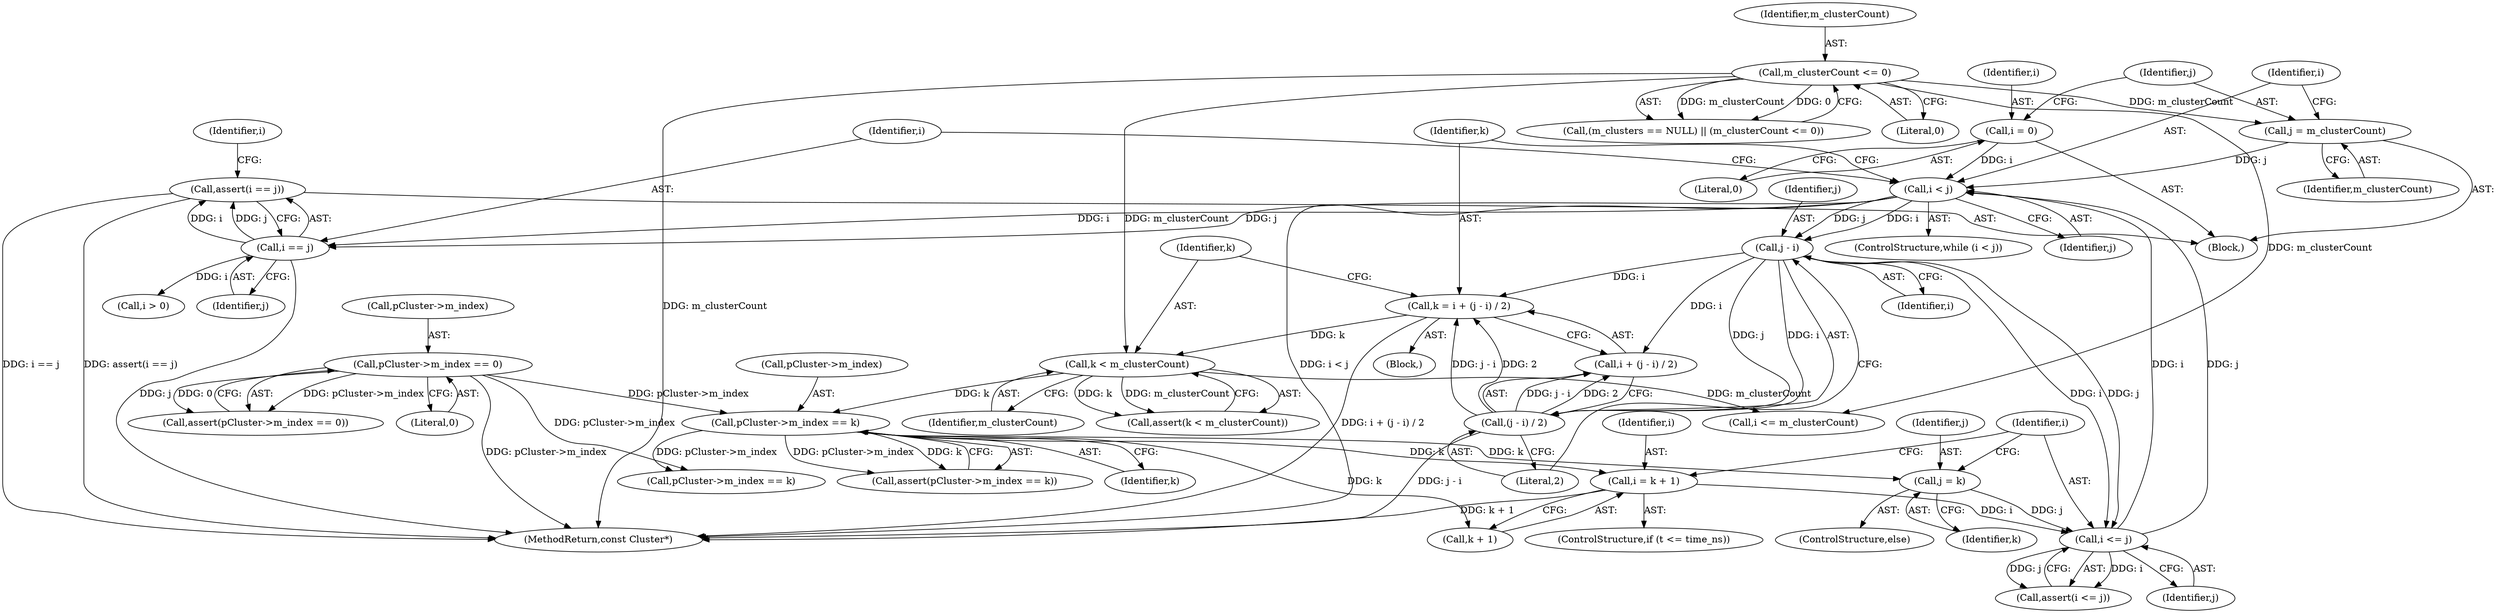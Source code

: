 digraph "1_Android_04839626ed859623901ebd3a5fd483982186b59d_41@API" {
"1000195" [label="(Call,assert(i == j))"];
"1000196" [label="(Call,i == j)"];
"1000143" [label="(Call,i < j)"];
"1000192" [label="(Call,i <= j)"];
"1000182" [label="(Call,i = k + 1)"];
"1000169" [label="(Call,pCluster->m_index == k)"];
"1000123" [label="(Call,pCluster->m_index == 0)"];
"1000158" [label="(Call,k < m_clusterCount)"];
"1000148" [label="(Call,k = i + (j - i) / 2)"];
"1000153" [label="(Call,j - i)"];
"1000152" [label="(Call,(j - i) / 2)"];
"1000108" [label="(Call,m_clusterCount <= 0)"];
"1000188" [label="(Call,j = k)"];
"1000135" [label="(Call,i = 0)"];
"1000139" [label="(Call,j = m_clusterCount)"];
"1000197" [label="(Identifier,i)"];
"1000139" [label="(Call,j = m_clusterCount)"];
"1000182" [label="(Call,i = k + 1)"];
"1000188" [label="(Call,j = k)"];
"1000198" [label="(Identifier,j)"];
"1000196" [label="(Call,i == j)"];
"1000221" [label="(Call,pCluster->m_index == k)"];
"1000122" [label="(Call,assert(pCluster->m_index == 0))"];
"1000191" [label="(Call,assert(i <= j))"];
"1000232" [label="(MethodReturn,const Cluster*)"];
"1000143" [label="(Call,i < j)"];
"1000194" [label="(Identifier,j)"];
"1000137" [label="(Literal,0)"];
"1000157" [label="(Call,assert(k < m_clusterCount))"];
"1000155" [label="(Identifier,i)"];
"1000104" [label="(Call,(m_clusters == NULL) || (m_clusterCount <= 0))"];
"1000204" [label="(Call,i <= m_clusterCount)"];
"1000109" [label="(Identifier,m_clusterCount)"];
"1000140" [label="(Identifier,j)"];
"1000141" [label="(Identifier,m_clusterCount)"];
"1000110" [label="(Literal,0)"];
"1000189" [label="(Identifier,j)"];
"1000184" [label="(Call,k + 1)"];
"1000190" [label="(Identifier,k)"];
"1000142" [label="(ControlStructure,while (i < j))"];
"1000156" [label="(Literal,2)"];
"1000136" [label="(Identifier,i)"];
"1000148" [label="(Call,k = i + (j - i) / 2)"];
"1000135" [label="(Call,i = 0)"];
"1000169" [label="(Call,pCluster->m_index == k)"];
"1000160" [label="(Identifier,m_clusterCount)"];
"1000108" [label="(Call,m_clusterCount <= 0)"];
"1000200" [label="(Call,i > 0)"];
"1000146" [label="(Block,)"];
"1000183" [label="(Identifier,i)"];
"1000124" [label="(Call,pCluster->m_index)"];
"1000153" [label="(Call,j - i)"];
"1000178" [label="(ControlStructure,if (t <= time_ns))"];
"1000159" [label="(Identifier,k)"];
"1000187" [label="(ControlStructure,else)"];
"1000127" [label="(Literal,0)"];
"1000168" [label="(Call,assert(pCluster->m_index == k))"];
"1000102" [label="(Block,)"];
"1000149" [label="(Identifier,k)"];
"1000195" [label="(Call,assert(i == j))"];
"1000201" [label="(Identifier,i)"];
"1000154" [label="(Identifier,j)"];
"1000192" [label="(Call,i <= j)"];
"1000170" [label="(Call,pCluster->m_index)"];
"1000152" [label="(Call,(j - i) / 2)"];
"1000145" [label="(Identifier,j)"];
"1000173" [label="(Identifier,k)"];
"1000150" [label="(Call,i + (j - i) / 2)"];
"1000158" [label="(Call,k < m_clusterCount)"];
"1000193" [label="(Identifier,i)"];
"1000123" [label="(Call,pCluster->m_index == 0)"];
"1000144" [label="(Identifier,i)"];
"1000195" -> "1000102"  [label="AST: "];
"1000195" -> "1000196"  [label="CFG: "];
"1000196" -> "1000195"  [label="AST: "];
"1000201" -> "1000195"  [label="CFG: "];
"1000195" -> "1000232"  [label="DDG: i == j"];
"1000195" -> "1000232"  [label="DDG: assert(i == j)"];
"1000196" -> "1000195"  [label="DDG: i"];
"1000196" -> "1000195"  [label="DDG: j"];
"1000196" -> "1000198"  [label="CFG: "];
"1000197" -> "1000196"  [label="AST: "];
"1000198" -> "1000196"  [label="AST: "];
"1000196" -> "1000232"  [label="DDG: j"];
"1000143" -> "1000196"  [label="DDG: i"];
"1000143" -> "1000196"  [label="DDG: j"];
"1000196" -> "1000200"  [label="DDG: i"];
"1000143" -> "1000142"  [label="AST: "];
"1000143" -> "1000145"  [label="CFG: "];
"1000144" -> "1000143"  [label="AST: "];
"1000145" -> "1000143"  [label="AST: "];
"1000149" -> "1000143"  [label="CFG: "];
"1000197" -> "1000143"  [label="CFG: "];
"1000143" -> "1000232"  [label="DDG: i < j"];
"1000192" -> "1000143"  [label="DDG: i"];
"1000192" -> "1000143"  [label="DDG: j"];
"1000135" -> "1000143"  [label="DDG: i"];
"1000139" -> "1000143"  [label="DDG: j"];
"1000143" -> "1000153"  [label="DDG: j"];
"1000143" -> "1000153"  [label="DDG: i"];
"1000192" -> "1000191"  [label="AST: "];
"1000192" -> "1000194"  [label="CFG: "];
"1000193" -> "1000192"  [label="AST: "];
"1000194" -> "1000192"  [label="AST: "];
"1000191" -> "1000192"  [label="CFG: "];
"1000192" -> "1000191"  [label="DDG: i"];
"1000192" -> "1000191"  [label="DDG: j"];
"1000182" -> "1000192"  [label="DDG: i"];
"1000153" -> "1000192"  [label="DDG: i"];
"1000153" -> "1000192"  [label="DDG: j"];
"1000188" -> "1000192"  [label="DDG: j"];
"1000182" -> "1000178"  [label="AST: "];
"1000182" -> "1000184"  [label="CFG: "];
"1000183" -> "1000182"  [label="AST: "];
"1000184" -> "1000182"  [label="AST: "];
"1000193" -> "1000182"  [label="CFG: "];
"1000182" -> "1000232"  [label="DDG: k + 1"];
"1000169" -> "1000182"  [label="DDG: k"];
"1000169" -> "1000168"  [label="AST: "];
"1000169" -> "1000173"  [label="CFG: "];
"1000170" -> "1000169"  [label="AST: "];
"1000173" -> "1000169"  [label="AST: "];
"1000168" -> "1000169"  [label="CFG: "];
"1000169" -> "1000168"  [label="DDG: pCluster->m_index"];
"1000169" -> "1000168"  [label="DDG: k"];
"1000123" -> "1000169"  [label="DDG: pCluster->m_index"];
"1000158" -> "1000169"  [label="DDG: k"];
"1000169" -> "1000184"  [label="DDG: k"];
"1000169" -> "1000188"  [label="DDG: k"];
"1000169" -> "1000221"  [label="DDG: pCluster->m_index"];
"1000123" -> "1000122"  [label="AST: "];
"1000123" -> "1000127"  [label="CFG: "];
"1000124" -> "1000123"  [label="AST: "];
"1000127" -> "1000123"  [label="AST: "];
"1000122" -> "1000123"  [label="CFG: "];
"1000123" -> "1000232"  [label="DDG: pCluster->m_index"];
"1000123" -> "1000122"  [label="DDG: pCluster->m_index"];
"1000123" -> "1000122"  [label="DDG: 0"];
"1000123" -> "1000221"  [label="DDG: pCluster->m_index"];
"1000158" -> "1000157"  [label="AST: "];
"1000158" -> "1000160"  [label="CFG: "];
"1000159" -> "1000158"  [label="AST: "];
"1000160" -> "1000158"  [label="AST: "];
"1000157" -> "1000158"  [label="CFG: "];
"1000158" -> "1000157"  [label="DDG: k"];
"1000158" -> "1000157"  [label="DDG: m_clusterCount"];
"1000148" -> "1000158"  [label="DDG: k"];
"1000108" -> "1000158"  [label="DDG: m_clusterCount"];
"1000158" -> "1000204"  [label="DDG: m_clusterCount"];
"1000148" -> "1000146"  [label="AST: "];
"1000148" -> "1000150"  [label="CFG: "];
"1000149" -> "1000148"  [label="AST: "];
"1000150" -> "1000148"  [label="AST: "];
"1000159" -> "1000148"  [label="CFG: "];
"1000148" -> "1000232"  [label="DDG: i + (j - i) / 2"];
"1000153" -> "1000148"  [label="DDG: i"];
"1000152" -> "1000148"  [label="DDG: j - i"];
"1000152" -> "1000148"  [label="DDG: 2"];
"1000153" -> "1000152"  [label="AST: "];
"1000153" -> "1000155"  [label="CFG: "];
"1000154" -> "1000153"  [label="AST: "];
"1000155" -> "1000153"  [label="AST: "];
"1000156" -> "1000153"  [label="CFG: "];
"1000153" -> "1000150"  [label="DDG: i"];
"1000153" -> "1000152"  [label="DDG: j"];
"1000153" -> "1000152"  [label="DDG: i"];
"1000152" -> "1000150"  [label="AST: "];
"1000152" -> "1000156"  [label="CFG: "];
"1000156" -> "1000152"  [label="AST: "];
"1000150" -> "1000152"  [label="CFG: "];
"1000152" -> "1000232"  [label="DDG: j - i"];
"1000152" -> "1000150"  [label="DDG: j - i"];
"1000152" -> "1000150"  [label="DDG: 2"];
"1000108" -> "1000104"  [label="AST: "];
"1000108" -> "1000110"  [label="CFG: "];
"1000109" -> "1000108"  [label="AST: "];
"1000110" -> "1000108"  [label="AST: "];
"1000104" -> "1000108"  [label="CFG: "];
"1000108" -> "1000232"  [label="DDG: m_clusterCount"];
"1000108" -> "1000104"  [label="DDG: m_clusterCount"];
"1000108" -> "1000104"  [label="DDG: 0"];
"1000108" -> "1000139"  [label="DDG: m_clusterCount"];
"1000108" -> "1000204"  [label="DDG: m_clusterCount"];
"1000188" -> "1000187"  [label="AST: "];
"1000188" -> "1000190"  [label="CFG: "];
"1000189" -> "1000188"  [label="AST: "];
"1000190" -> "1000188"  [label="AST: "];
"1000193" -> "1000188"  [label="CFG: "];
"1000135" -> "1000102"  [label="AST: "];
"1000135" -> "1000137"  [label="CFG: "];
"1000136" -> "1000135"  [label="AST: "];
"1000137" -> "1000135"  [label="AST: "];
"1000140" -> "1000135"  [label="CFG: "];
"1000139" -> "1000102"  [label="AST: "];
"1000139" -> "1000141"  [label="CFG: "];
"1000140" -> "1000139"  [label="AST: "];
"1000141" -> "1000139"  [label="AST: "];
"1000144" -> "1000139"  [label="CFG: "];
}
